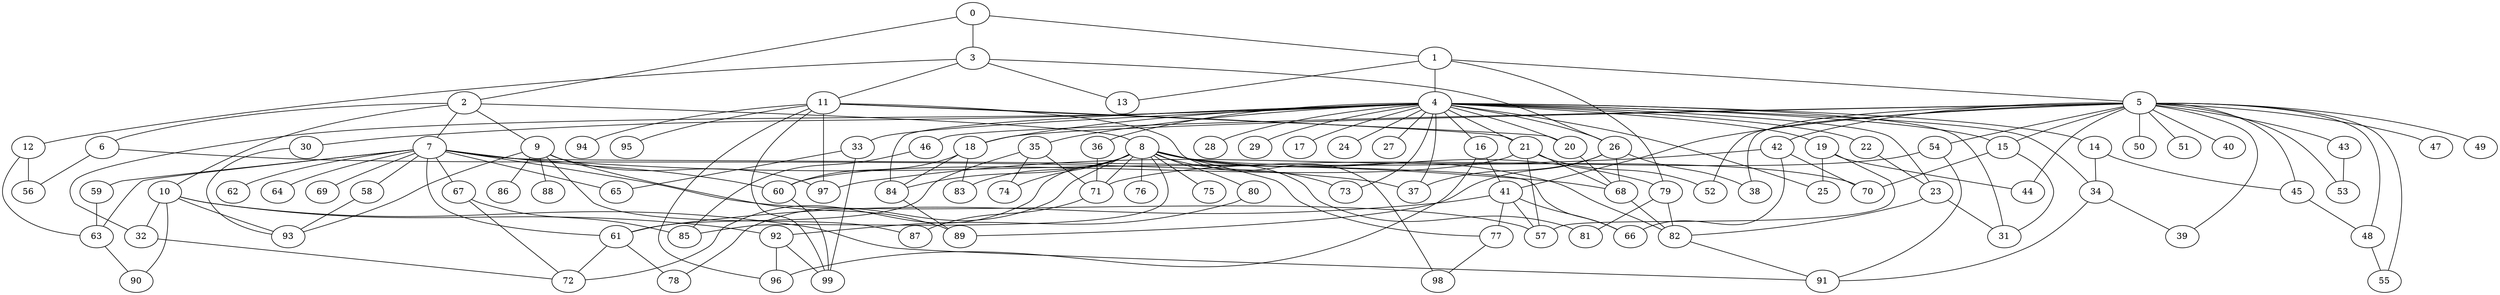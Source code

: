 
graph graphname {
    0 -- 1
0 -- 2
0 -- 3
1 -- 4
1 -- 5
1 -- 13
1 -- 79
2 -- 6
2 -- 7
2 -- 8
2 -- 9
2 -- 10
3 -- 11
3 -- 12
3 -- 13
3 -- 26
4 -- 14
4 -- 15
4 -- 16
4 -- 17
4 -- 18
4 -- 19
4 -- 20
4 -- 21
4 -- 22
4 -- 23
4 -- 24
4 -- 25
4 -- 26
4 -- 27
4 -- 28
4 -- 29
4 -- 30
4 -- 31
4 -- 32
4 -- 33
4 -- 34
4 -- 35
4 -- 36
4 -- 37
4 -- 84
4 -- 73
5 -- 38
5 -- 39
5 -- 40
5 -- 41
5 -- 42
5 -- 43
5 -- 44
5 -- 45
5 -- 46
5 -- 47
5 -- 48
5 -- 49
5 -- 50
5 -- 51
5 -- 52
5 -- 53
5 -- 54
5 -- 55
5 -- 18
5 -- 15
6 -- 56
6 -- 37
7 -- 64
7 -- 65
7 -- 67
7 -- 68
7 -- 69
7 -- 66
7 -- 57
7 -- 58
7 -- 59
7 -- 60
7 -- 61
7 -- 62
7 -- 63
8 -- 70
8 -- 71
8 -- 72
8 -- 73
8 -- 74
8 -- 75
8 -- 76
8 -- 77
8 -- 78
8 -- 79
8 -- 80
8 -- 81
8 -- 82
8 -- 83
8 -- 84
8 -- 85
9 -- 88
9 -- 89
9 -- 86
9 -- 87
9 -- 93
9 -- 97
10 -- 91
10 -- 92
10 -- 90
10 -- 93
10 -- 32
11 -- 96
11 -- 97
11 -- 98
11 -- 99
11 -- 94
11 -- 95
11 -- 21
11 -- 20
12 -- 63
12 -- 56
14 -- 45
14 -- 34
15 -- 31
15 -- 70
16 -- 96
16 -- 41
18 -- 60
18 -- 83
18 -- 84
19 -- 25
19 -- 57
19 -- 44
20 -- 68
21 -- 57
21 -- 68
21 -- 60
21 -- 52
22 -- 23
23 -- 31
23 -- 82
26 -- 37
26 -- 89
26 -- 38
26 -- 68
30 -- 93
32 -- 72
33 -- 99
33 -- 65
34 -- 91
34 -- 39
35 -- 74
35 -- 61
35 -- 71
36 -- 71
41 -- 61
41 -- 57
41 -- 77
41 -- 66
42 -- 66
42 -- 97
42 -- 70
43 -- 53
45 -- 48
46 -- 85
48 -- 55
54 -- 91
54 -- 71
58 -- 93
59 -- 63
60 -- 99
61 -- 72
61 -- 78
63 -- 90
67 -- 85
67 -- 72
68 -- 82
71 -- 87
77 -- 98
79 -- 82
79 -- 81
80 -- 92
82 -- 91
84 -- 89
92 -- 96
92 -- 99

}
